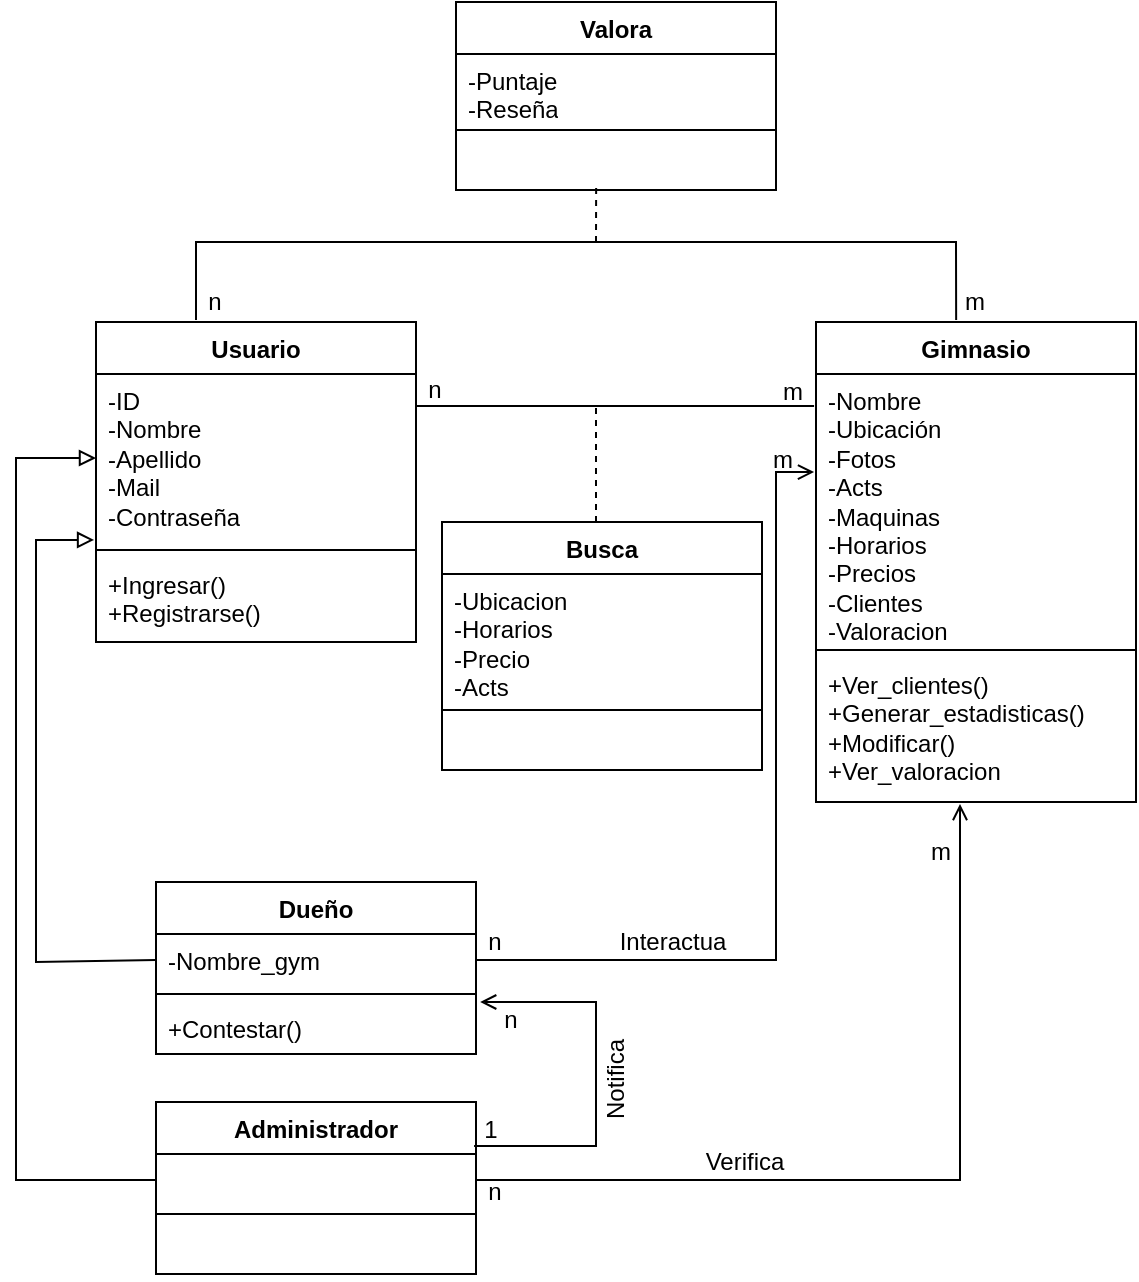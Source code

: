 <mxfile version="21.2.3" type="device">
  <diagram name="Página-1" id="rcpCOle1H92mKy1sSjLp">
    <mxGraphModel dx="1032" dy="557" grid="1" gridSize="10" guides="1" tooltips="1" connect="1" arrows="1" fold="1" page="1" pageScale="1" pageWidth="827" pageHeight="1169" math="0" shadow="0">
      <root>
        <mxCell id="0" />
        <mxCell id="1" parent="0" />
        <mxCell id="tddwjaCoOD4uYsPgDnM7-1" value="Usuario" style="swimlane;fontStyle=1;align=center;verticalAlign=top;childLayout=stackLayout;horizontal=1;startSize=26;horizontalStack=0;resizeParent=1;resizeParentMax=0;resizeLast=0;collapsible=1;marginBottom=0;whiteSpace=wrap;html=1;" vertex="1" parent="1">
          <mxGeometry x="70" y="170" width="160" height="160" as="geometry" />
        </mxCell>
        <mxCell id="tddwjaCoOD4uYsPgDnM7-2" value="-ID&lt;br&gt;-Nombre&lt;br&gt;-Apellido&lt;br&gt;-Mail&lt;br&gt;-Contraseña" style="text;strokeColor=none;fillColor=none;align=left;verticalAlign=top;spacingLeft=4;spacingRight=4;overflow=hidden;rotatable=0;points=[[0,0.5],[1,0.5]];portConstraint=eastwest;whiteSpace=wrap;html=1;" vertex="1" parent="tddwjaCoOD4uYsPgDnM7-1">
          <mxGeometry y="26" width="160" height="84" as="geometry" />
        </mxCell>
        <mxCell id="tddwjaCoOD4uYsPgDnM7-3" value="" style="line;strokeWidth=1;fillColor=none;align=left;verticalAlign=middle;spacingTop=-1;spacingLeft=3;spacingRight=3;rotatable=0;labelPosition=right;points=[];portConstraint=eastwest;strokeColor=inherit;" vertex="1" parent="tddwjaCoOD4uYsPgDnM7-1">
          <mxGeometry y="110" width="160" height="8" as="geometry" />
        </mxCell>
        <mxCell id="tddwjaCoOD4uYsPgDnM7-4" value="+Ingresar()&lt;br&gt;+Registrarse()" style="text;strokeColor=none;fillColor=none;align=left;verticalAlign=top;spacingLeft=4;spacingRight=4;overflow=hidden;rotatable=0;points=[[0,0.5],[1,0.5]];portConstraint=eastwest;whiteSpace=wrap;html=1;" vertex="1" parent="tddwjaCoOD4uYsPgDnM7-1">
          <mxGeometry y="118" width="160" height="42" as="geometry" />
        </mxCell>
        <mxCell id="tddwjaCoOD4uYsPgDnM7-9" value="Gimnasio" style="swimlane;fontStyle=1;align=center;verticalAlign=top;childLayout=stackLayout;horizontal=1;startSize=26;horizontalStack=0;resizeParent=1;resizeParentMax=0;resizeLast=0;collapsible=1;marginBottom=0;whiteSpace=wrap;html=1;" vertex="1" parent="1">
          <mxGeometry x="430" y="170" width="160" height="240" as="geometry" />
        </mxCell>
        <mxCell id="tddwjaCoOD4uYsPgDnM7-10" value="-Nombre&lt;br&gt;-Ubicación&lt;br&gt;-Fotos&lt;br&gt;-Acts&lt;br&gt;-Maquinas&lt;br&gt;-Horarios&lt;br&gt;-Precios&lt;br&gt;-Clientes&lt;br&gt;-Valoracion" style="text;strokeColor=none;fillColor=none;align=left;verticalAlign=top;spacingLeft=4;spacingRight=4;overflow=hidden;rotatable=0;points=[[0,0.5],[1,0.5]];portConstraint=eastwest;whiteSpace=wrap;html=1;" vertex="1" parent="tddwjaCoOD4uYsPgDnM7-9">
          <mxGeometry y="26" width="160" height="134" as="geometry" />
        </mxCell>
        <mxCell id="tddwjaCoOD4uYsPgDnM7-11" value="" style="line;strokeWidth=1;fillColor=none;align=left;verticalAlign=middle;spacingTop=-1;spacingLeft=3;spacingRight=3;rotatable=0;labelPosition=right;points=[];portConstraint=eastwest;strokeColor=inherit;" vertex="1" parent="tddwjaCoOD4uYsPgDnM7-9">
          <mxGeometry y="160" width="160" height="8" as="geometry" />
        </mxCell>
        <mxCell id="tddwjaCoOD4uYsPgDnM7-12" value="+Ver_clientes()&lt;br&gt;+Generar_estadisticas()&lt;br&gt;+Modificar()&lt;br&gt;+Ver_valoracion" style="text;strokeColor=none;fillColor=none;align=left;verticalAlign=top;spacingLeft=4;spacingRight=4;overflow=hidden;rotatable=0;points=[[0,0.5],[1,0.5]];portConstraint=eastwest;whiteSpace=wrap;html=1;" vertex="1" parent="tddwjaCoOD4uYsPgDnM7-9">
          <mxGeometry y="168" width="160" height="72" as="geometry" />
        </mxCell>
        <mxCell id="tddwjaCoOD4uYsPgDnM7-13" value="Valora" style="swimlane;fontStyle=1;align=center;verticalAlign=top;childLayout=stackLayout;horizontal=1;startSize=26;horizontalStack=0;resizeParent=1;resizeParentMax=0;resizeLast=0;collapsible=1;marginBottom=0;whiteSpace=wrap;html=1;" vertex="1" parent="1">
          <mxGeometry x="250" y="10" width="160" height="94" as="geometry" />
        </mxCell>
        <mxCell id="tddwjaCoOD4uYsPgDnM7-14" value="-Puntaje&lt;br&gt;-Reseña" style="text;strokeColor=none;fillColor=none;align=left;verticalAlign=top;spacingLeft=4;spacingRight=4;overflow=hidden;rotatable=0;points=[[0,0.5],[1,0.5]];portConstraint=eastwest;whiteSpace=wrap;html=1;" vertex="1" parent="tddwjaCoOD4uYsPgDnM7-13">
          <mxGeometry y="26" width="160" height="34" as="geometry" />
        </mxCell>
        <mxCell id="tddwjaCoOD4uYsPgDnM7-15" value="" style="line;strokeWidth=1;fillColor=none;align=left;verticalAlign=middle;spacingTop=-1;spacingLeft=3;spacingRight=3;rotatable=0;labelPosition=right;points=[];portConstraint=eastwest;strokeColor=inherit;" vertex="1" parent="tddwjaCoOD4uYsPgDnM7-13">
          <mxGeometry y="60" width="160" height="8" as="geometry" />
        </mxCell>
        <mxCell id="tddwjaCoOD4uYsPgDnM7-16" value="&amp;nbsp;" style="text;strokeColor=none;fillColor=none;align=left;verticalAlign=top;spacingLeft=4;spacingRight=4;overflow=hidden;rotatable=0;points=[[0,0.5],[1,0.5]];portConstraint=eastwest;whiteSpace=wrap;html=1;" vertex="1" parent="tddwjaCoOD4uYsPgDnM7-13">
          <mxGeometry y="68" width="160" height="26" as="geometry" />
        </mxCell>
        <mxCell id="tddwjaCoOD4uYsPgDnM7-17" value="" style="endArrow=none;html=1;rounded=0;entryX=0.438;entryY=-0.004;entryDx=0;entryDy=0;entryPerimeter=0;" edge="1" parent="1" target="tddwjaCoOD4uYsPgDnM7-9">
          <mxGeometry width="50" height="50" relative="1" as="geometry">
            <mxPoint x="120" y="169" as="sourcePoint" />
            <mxPoint x="580" y="140" as="targetPoint" />
            <Array as="points">
              <mxPoint x="120" y="130" />
              <mxPoint x="500" y="130" />
            </Array>
          </mxGeometry>
        </mxCell>
        <mxCell id="tddwjaCoOD4uYsPgDnM7-18" value="" style="endArrow=none;dashed=1;html=1;rounded=0;entryX=0.438;entryY=0.846;entryDx=0;entryDy=0;entryPerimeter=0;" edge="1" parent="1" target="tddwjaCoOD4uYsPgDnM7-16">
          <mxGeometry width="50" height="50" relative="1" as="geometry">
            <mxPoint x="320" y="130" as="sourcePoint" />
            <mxPoint x="320" y="110" as="targetPoint" />
          </mxGeometry>
        </mxCell>
        <mxCell id="tddwjaCoOD4uYsPgDnM7-19" value="n" style="text;html=1;align=center;verticalAlign=middle;resizable=0;points=[];autosize=1;strokeColor=none;fillColor=none;" vertex="1" parent="1">
          <mxGeometry x="114" y="145" width="30" height="30" as="geometry" />
        </mxCell>
        <mxCell id="tddwjaCoOD4uYsPgDnM7-20" value="m" style="text;html=1;align=center;verticalAlign=middle;resizable=0;points=[];autosize=1;strokeColor=none;fillColor=none;" vertex="1" parent="1">
          <mxGeometry x="494" y="145" width="30" height="30" as="geometry" />
        </mxCell>
        <mxCell id="tddwjaCoOD4uYsPgDnM7-21" value="" style="endArrow=none;html=1;rounded=0;exitX=1;exitY=0.583;exitDx=0;exitDy=0;exitPerimeter=0;entryX=-0.006;entryY=0.366;entryDx=0;entryDy=0;entryPerimeter=0;" edge="1" parent="1">
          <mxGeometry width="50" height="50" relative="1" as="geometry">
            <mxPoint x="230" y="211.972" as="sourcePoint" />
            <mxPoint x="429.04" y="212.044" as="targetPoint" />
          </mxGeometry>
        </mxCell>
        <mxCell id="tddwjaCoOD4uYsPgDnM7-22" value="Busca" style="swimlane;fontStyle=1;align=center;verticalAlign=top;childLayout=stackLayout;horizontal=1;startSize=26;horizontalStack=0;resizeParent=1;resizeParentMax=0;resizeLast=0;collapsible=1;marginBottom=0;whiteSpace=wrap;html=1;" vertex="1" parent="1">
          <mxGeometry x="243" y="270" width="160" height="124" as="geometry" />
        </mxCell>
        <mxCell id="tddwjaCoOD4uYsPgDnM7-23" value="-Ubicacion&lt;br&gt;-Horarios&lt;br&gt;-Precio&lt;br&gt;-Acts" style="text;strokeColor=none;fillColor=none;align=left;verticalAlign=top;spacingLeft=4;spacingRight=4;overflow=hidden;rotatable=0;points=[[0,0.5],[1,0.5]];portConstraint=eastwest;whiteSpace=wrap;html=1;" vertex="1" parent="tddwjaCoOD4uYsPgDnM7-22">
          <mxGeometry y="26" width="160" height="64" as="geometry" />
        </mxCell>
        <mxCell id="tddwjaCoOD4uYsPgDnM7-24" value="" style="line;strokeWidth=1;fillColor=none;align=left;verticalAlign=middle;spacingTop=-1;spacingLeft=3;spacingRight=3;rotatable=0;labelPosition=right;points=[];portConstraint=eastwest;strokeColor=inherit;" vertex="1" parent="tddwjaCoOD4uYsPgDnM7-22">
          <mxGeometry y="90" width="160" height="8" as="geometry" />
        </mxCell>
        <mxCell id="tddwjaCoOD4uYsPgDnM7-25" value="&amp;nbsp; &amp;nbsp;" style="text;strokeColor=none;fillColor=none;align=left;verticalAlign=top;spacingLeft=4;spacingRight=4;overflow=hidden;rotatable=0;points=[[0,0.5],[1,0.5]];portConstraint=eastwest;whiteSpace=wrap;html=1;" vertex="1" parent="tddwjaCoOD4uYsPgDnM7-22">
          <mxGeometry y="98" width="160" height="26" as="geometry" />
        </mxCell>
        <mxCell id="tddwjaCoOD4uYsPgDnM7-26" value="" style="endArrow=none;dashed=1;html=1;rounded=0;" edge="1" parent="1">
          <mxGeometry width="50" height="50" relative="1" as="geometry">
            <mxPoint x="320" y="270" as="sourcePoint" />
            <mxPoint x="320" y="210" as="targetPoint" />
          </mxGeometry>
        </mxCell>
        <mxCell id="tddwjaCoOD4uYsPgDnM7-27" value="n" style="text;html=1;align=center;verticalAlign=middle;resizable=0;points=[];autosize=1;strokeColor=none;fillColor=none;" vertex="1" parent="1">
          <mxGeometry x="224" y="189" width="30" height="30" as="geometry" />
        </mxCell>
        <mxCell id="tddwjaCoOD4uYsPgDnM7-28" value="m" style="text;html=1;align=center;verticalAlign=middle;resizable=0;points=[];autosize=1;strokeColor=none;fillColor=none;" vertex="1" parent="1">
          <mxGeometry x="403" y="190" width="30" height="30" as="geometry" />
        </mxCell>
        <mxCell id="tddwjaCoOD4uYsPgDnM7-29" value="Dueño" style="swimlane;fontStyle=1;align=center;verticalAlign=top;childLayout=stackLayout;horizontal=1;startSize=26;horizontalStack=0;resizeParent=1;resizeParentMax=0;resizeLast=0;collapsible=1;marginBottom=0;whiteSpace=wrap;html=1;" vertex="1" parent="1">
          <mxGeometry x="100" y="450" width="160" height="86" as="geometry" />
        </mxCell>
        <mxCell id="tddwjaCoOD4uYsPgDnM7-30" value="-Nombre_gym" style="text;strokeColor=none;fillColor=none;align=left;verticalAlign=top;spacingLeft=4;spacingRight=4;overflow=hidden;rotatable=0;points=[[0,0.5],[1,0.5]];portConstraint=eastwest;whiteSpace=wrap;html=1;" vertex="1" parent="tddwjaCoOD4uYsPgDnM7-29">
          <mxGeometry y="26" width="160" height="26" as="geometry" />
        </mxCell>
        <mxCell id="tddwjaCoOD4uYsPgDnM7-31" value="" style="line;strokeWidth=1;fillColor=none;align=left;verticalAlign=middle;spacingTop=-1;spacingLeft=3;spacingRight=3;rotatable=0;labelPosition=right;points=[];portConstraint=eastwest;strokeColor=inherit;" vertex="1" parent="tddwjaCoOD4uYsPgDnM7-29">
          <mxGeometry y="52" width="160" height="8" as="geometry" />
        </mxCell>
        <mxCell id="tddwjaCoOD4uYsPgDnM7-32" value="+Contestar()" style="text;strokeColor=none;fillColor=none;align=left;verticalAlign=top;spacingLeft=4;spacingRight=4;overflow=hidden;rotatable=0;points=[[0,0.5],[1,0.5]];portConstraint=eastwest;whiteSpace=wrap;html=1;" vertex="1" parent="tddwjaCoOD4uYsPgDnM7-29">
          <mxGeometry y="60" width="160" height="26" as="geometry" />
        </mxCell>
        <mxCell id="tddwjaCoOD4uYsPgDnM7-33" value="" style="endArrow=block;html=1;rounded=0;exitX=0;exitY=0.5;exitDx=0;exitDy=0;entryX=-0.006;entryY=0.988;entryDx=0;entryDy=0;entryPerimeter=0;endFill=0;" edge="1" parent="1" source="tddwjaCoOD4uYsPgDnM7-30" target="tddwjaCoOD4uYsPgDnM7-2">
          <mxGeometry width="50" height="50" relative="1" as="geometry">
            <mxPoint x="40" y="500" as="sourcePoint" />
            <mxPoint x="40" y="230" as="targetPoint" />
            <Array as="points">
              <mxPoint x="40" y="490" />
              <mxPoint x="40" y="279" />
            </Array>
          </mxGeometry>
        </mxCell>
        <mxCell id="tddwjaCoOD4uYsPgDnM7-35" value="Administrador" style="swimlane;fontStyle=1;align=center;verticalAlign=top;childLayout=stackLayout;horizontal=1;startSize=26;horizontalStack=0;resizeParent=1;resizeParentMax=0;resizeLast=0;collapsible=1;marginBottom=0;whiteSpace=wrap;html=1;" vertex="1" parent="1">
          <mxGeometry x="100" y="560" width="160" height="86" as="geometry" />
        </mxCell>
        <mxCell id="tddwjaCoOD4uYsPgDnM7-36" value="&amp;nbsp;&amp;nbsp;" style="text;strokeColor=none;fillColor=none;align=left;verticalAlign=top;spacingLeft=4;spacingRight=4;overflow=hidden;rotatable=0;points=[[0,0.5],[1,0.5]];portConstraint=eastwest;whiteSpace=wrap;html=1;" vertex="1" parent="tddwjaCoOD4uYsPgDnM7-35">
          <mxGeometry y="26" width="160" height="26" as="geometry" />
        </mxCell>
        <mxCell id="tddwjaCoOD4uYsPgDnM7-37" value="" style="line;strokeWidth=1;fillColor=none;align=left;verticalAlign=middle;spacingTop=-1;spacingLeft=3;spacingRight=3;rotatable=0;labelPosition=right;points=[];portConstraint=eastwest;strokeColor=inherit;" vertex="1" parent="tddwjaCoOD4uYsPgDnM7-35">
          <mxGeometry y="52" width="160" height="8" as="geometry" />
        </mxCell>
        <mxCell id="tddwjaCoOD4uYsPgDnM7-38" value="&amp;nbsp; &amp;nbsp;" style="text;strokeColor=none;fillColor=none;align=left;verticalAlign=top;spacingLeft=4;spacingRight=4;overflow=hidden;rotatable=0;points=[[0,0.5],[1,0.5]];portConstraint=eastwest;whiteSpace=wrap;html=1;" vertex="1" parent="tddwjaCoOD4uYsPgDnM7-35">
          <mxGeometry y="60" width="160" height="26" as="geometry" />
        </mxCell>
        <mxCell id="tddwjaCoOD4uYsPgDnM7-40" style="edgeStyle=orthogonalEdgeStyle;rounded=0;orthogonalLoop=1;jettySize=auto;html=1;entryX=0;entryY=0.5;entryDx=0;entryDy=0;endArrow=block;endFill=0;" edge="1" parent="1" source="tddwjaCoOD4uYsPgDnM7-36" target="tddwjaCoOD4uYsPgDnM7-2">
          <mxGeometry relative="1" as="geometry">
            <Array as="points">
              <mxPoint x="30" y="599" />
              <mxPoint x="30" y="238" />
            </Array>
          </mxGeometry>
        </mxCell>
        <mxCell id="tddwjaCoOD4uYsPgDnM7-43" style="edgeStyle=orthogonalEdgeStyle;rounded=0;orthogonalLoop=1;jettySize=auto;html=1;entryX=-0.006;entryY=0.366;entryDx=0;entryDy=0;entryPerimeter=0;endArrow=open;endFill=0;" edge="1" parent="1" source="tddwjaCoOD4uYsPgDnM7-30" target="tddwjaCoOD4uYsPgDnM7-10">
          <mxGeometry relative="1" as="geometry">
            <Array as="points">
              <mxPoint x="410" y="489" />
              <mxPoint x="410" y="245" />
            </Array>
          </mxGeometry>
        </mxCell>
        <mxCell id="tddwjaCoOD4uYsPgDnM7-44" value="n" style="text;html=1;align=center;verticalAlign=middle;resizable=0;points=[];autosize=1;strokeColor=none;fillColor=none;" vertex="1" parent="1">
          <mxGeometry x="254" y="465" width="30" height="30" as="geometry" />
        </mxCell>
        <mxCell id="tddwjaCoOD4uYsPgDnM7-45" value="m" style="text;html=1;align=center;verticalAlign=middle;resizable=0;points=[];autosize=1;strokeColor=none;fillColor=none;" vertex="1" parent="1">
          <mxGeometry x="398" y="224" width="30" height="30" as="geometry" />
        </mxCell>
        <mxCell id="tddwjaCoOD4uYsPgDnM7-47" value="Interactua" style="text;html=1;align=center;verticalAlign=middle;resizable=0;points=[];autosize=1;strokeColor=none;fillColor=none;" vertex="1" parent="1">
          <mxGeometry x="318" y="465" width="80" height="30" as="geometry" />
        </mxCell>
        <mxCell id="tddwjaCoOD4uYsPgDnM7-49" style="edgeStyle=orthogonalEdgeStyle;rounded=0;orthogonalLoop=1;jettySize=auto;html=1;entryX=0.45;entryY=1.014;entryDx=0;entryDy=0;entryPerimeter=0;endArrow=open;endFill=0;" edge="1" parent="1" source="tddwjaCoOD4uYsPgDnM7-36" target="tddwjaCoOD4uYsPgDnM7-12">
          <mxGeometry relative="1" as="geometry" />
        </mxCell>
        <mxCell id="tddwjaCoOD4uYsPgDnM7-50" value="n" style="text;html=1;align=center;verticalAlign=middle;resizable=0;points=[];autosize=1;strokeColor=none;fillColor=none;" vertex="1" parent="1">
          <mxGeometry x="254" y="590" width="30" height="30" as="geometry" />
        </mxCell>
        <mxCell id="tddwjaCoOD4uYsPgDnM7-51" value="m" style="text;html=1;align=center;verticalAlign=middle;resizable=0;points=[];autosize=1;strokeColor=none;fillColor=none;" vertex="1" parent="1">
          <mxGeometry x="477" y="420" width="30" height="30" as="geometry" />
        </mxCell>
        <mxCell id="tddwjaCoOD4uYsPgDnM7-52" value="Verifica" style="text;html=1;align=center;verticalAlign=middle;resizable=0;points=[];autosize=1;strokeColor=none;fillColor=none;" vertex="1" parent="1">
          <mxGeometry x="364" y="575" width="60" height="30" as="geometry" />
        </mxCell>
        <mxCell id="tddwjaCoOD4uYsPgDnM7-53" value="" style="endArrow=open;html=1;rounded=0;exitX=0.994;exitY=-0.154;exitDx=0;exitDy=0;exitPerimeter=0;entryX=1.013;entryY=0;entryDx=0;entryDy=0;entryPerimeter=0;endFill=0;" edge="1" parent="1" source="tddwjaCoOD4uYsPgDnM7-36" target="tddwjaCoOD4uYsPgDnM7-32">
          <mxGeometry width="50" height="50" relative="1" as="geometry">
            <mxPoint x="268" y="586" as="sourcePoint" />
            <mxPoint x="318" y="536" as="targetPoint" />
            <Array as="points">
              <mxPoint x="320" y="582" />
              <mxPoint x="320" y="510" />
            </Array>
          </mxGeometry>
        </mxCell>
        <mxCell id="tddwjaCoOD4uYsPgDnM7-54" value="1" style="text;html=1;align=center;verticalAlign=middle;resizable=0;points=[];autosize=1;strokeColor=none;fillColor=none;" vertex="1" parent="1">
          <mxGeometry x="252" y="559" width="30" height="30" as="geometry" />
        </mxCell>
        <mxCell id="tddwjaCoOD4uYsPgDnM7-55" value="n" style="text;html=1;align=center;verticalAlign=middle;resizable=0;points=[];autosize=1;strokeColor=none;fillColor=none;" vertex="1" parent="1">
          <mxGeometry x="262" y="504" width="30" height="30" as="geometry" />
        </mxCell>
        <mxCell id="tddwjaCoOD4uYsPgDnM7-56" value="Notifica" style="text;html=1;align=center;verticalAlign=middle;resizable=0;points=[];autosize=1;strokeColor=none;fillColor=none;flipV=0;flipH=1;rotation=270;" vertex="1" parent="1">
          <mxGeometry x="300" y="534" width="60" height="30" as="geometry" />
        </mxCell>
      </root>
    </mxGraphModel>
  </diagram>
</mxfile>
